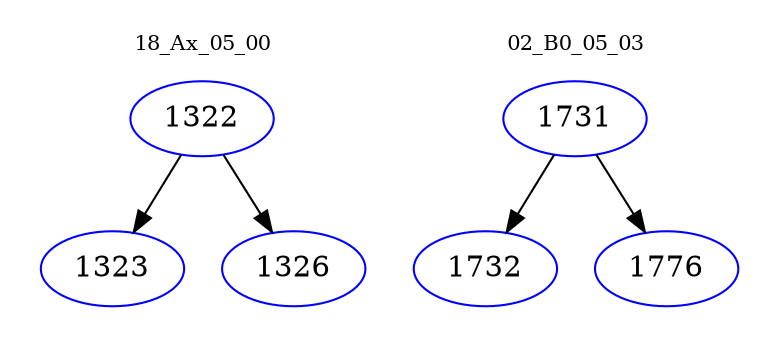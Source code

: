 digraph{
subgraph cluster_0 {
color = white
label = "18_Ax_05_00";
fontsize=10;
T0_1322 [label="1322", color="blue"]
T0_1322 -> T0_1323 [color="black"]
T0_1323 [label="1323", color="blue"]
T0_1322 -> T0_1326 [color="black"]
T0_1326 [label="1326", color="blue"]
}
subgraph cluster_1 {
color = white
label = "02_B0_05_03";
fontsize=10;
T1_1731 [label="1731", color="blue"]
T1_1731 -> T1_1732 [color="black"]
T1_1732 [label="1732", color="blue"]
T1_1731 -> T1_1776 [color="black"]
T1_1776 [label="1776", color="blue"]
}
}
